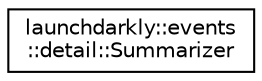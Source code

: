 digraph "Graphical Class Hierarchy"
{
 // LATEX_PDF_SIZE
  edge [fontname="Helvetica",fontsize="10",labelfontname="Helvetica",labelfontsize="10"];
  node [fontname="Helvetica",fontsize="10",shape=record];
  rankdir="LR";
  Node0 [label="launchdarkly::events\l::detail::Summarizer",height=0.2,width=0.4,color="black", fillcolor="white", style="filled",URL="$classlaunchdarkly_1_1events_1_1detail_1_1Summarizer.html",tooltip=" "];
}
